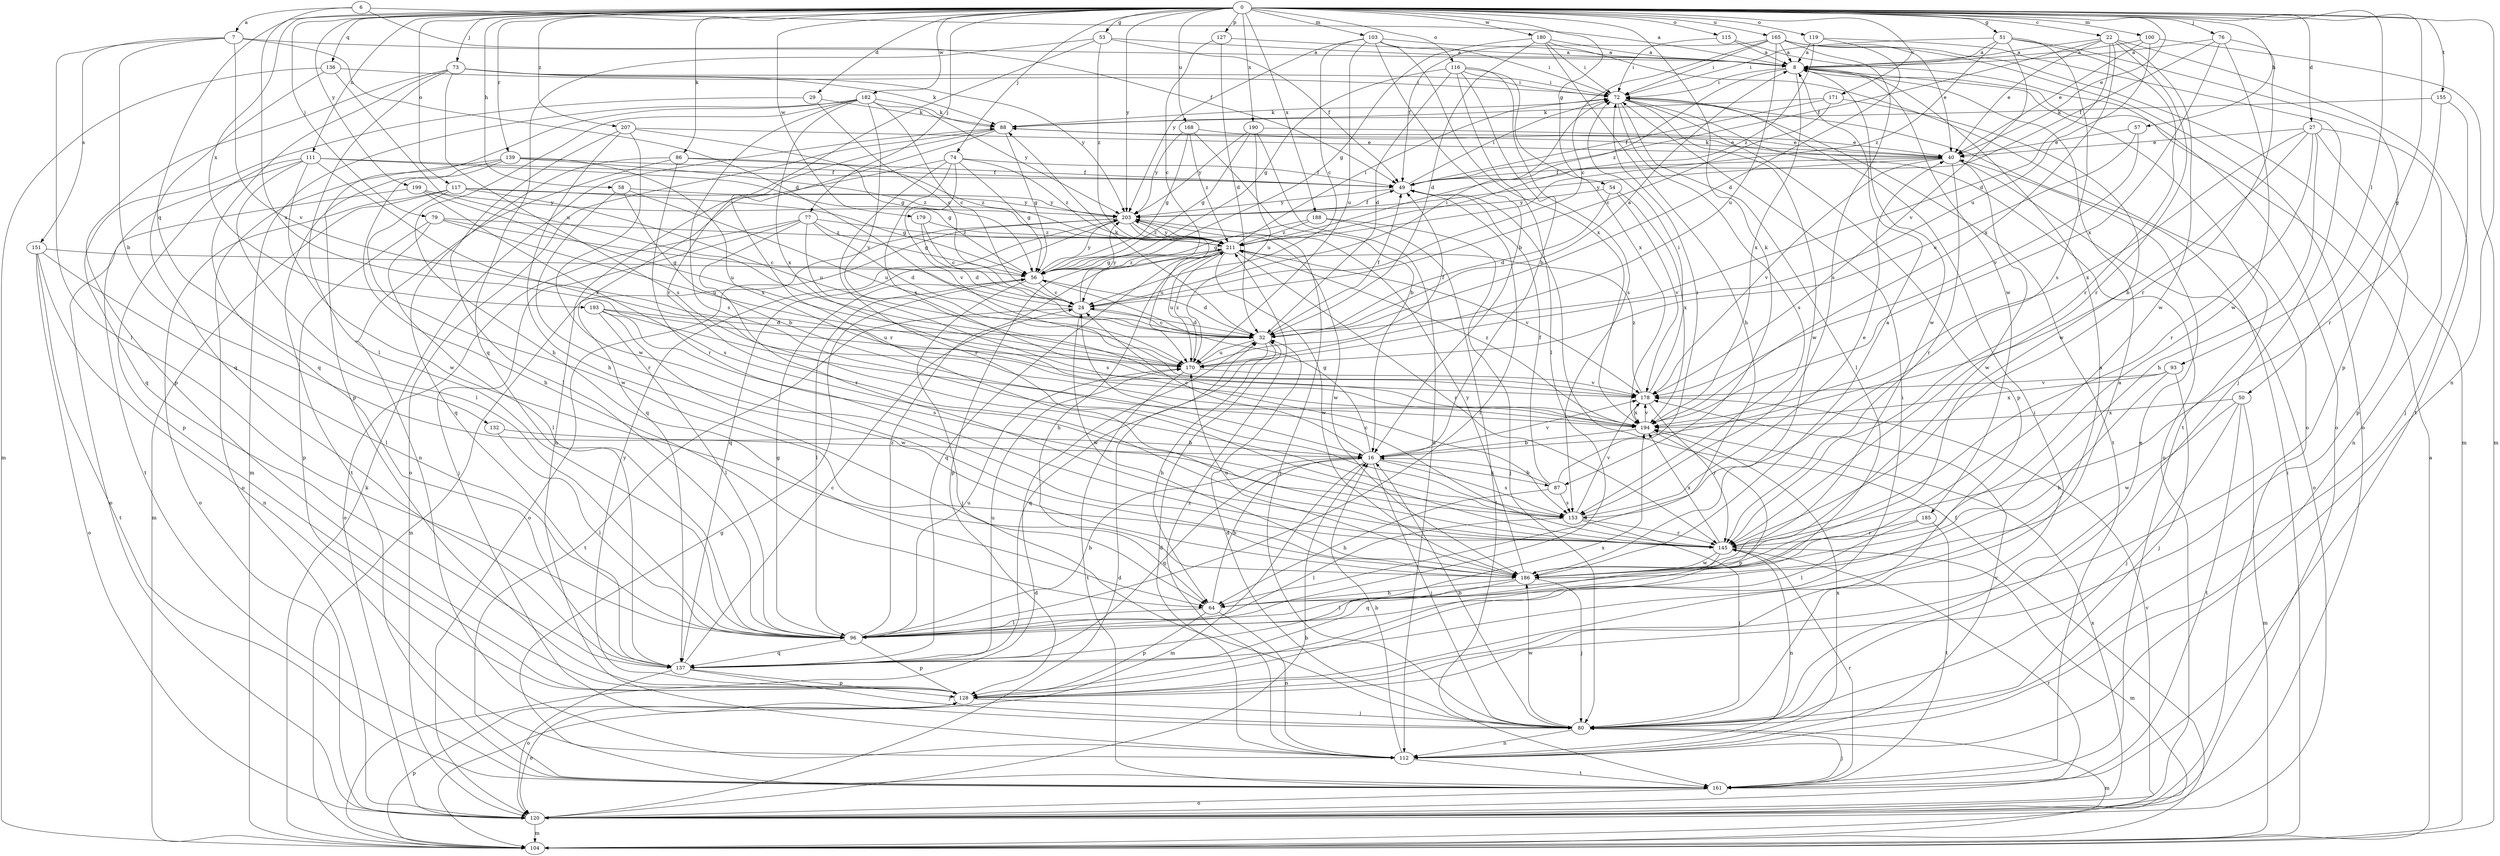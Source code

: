 strict digraph  {
0;
6;
7;
8;
16;
22;
24;
27;
29;
32;
40;
49;
50;
51;
53;
54;
56;
57;
58;
64;
72;
73;
74;
76;
77;
79;
80;
86;
87;
88;
93;
96;
100;
103;
104;
111;
112;
115;
116;
117;
119;
120;
127;
128;
132;
136;
137;
139;
145;
151;
153;
155;
161;
165;
168;
170;
171;
178;
179;
180;
182;
185;
186;
188;
190;
193;
194;
199;
203;
207;
211;
0 -> 22  [label=c];
0 -> 27  [label=d];
0 -> 29  [label=d];
0 -> 40  [label=e];
0 -> 50  [label=g];
0 -> 51  [label=g];
0 -> 53  [label=g];
0 -> 54  [label=g];
0 -> 57  [label=h];
0 -> 58  [label=h];
0 -> 73  [label=j];
0 -> 74  [label=j];
0 -> 76  [label=j];
0 -> 77  [label=j];
0 -> 79  [label=j];
0 -> 86  [label=k];
0 -> 87  [label=k];
0 -> 93  [label=l];
0 -> 100  [label=m];
0 -> 103  [label=m];
0 -> 111  [label=n];
0 -> 112  [label=n];
0 -> 115  [label=o];
0 -> 116  [label=o];
0 -> 117  [label=o];
0 -> 119  [label=o];
0 -> 127  [label=p];
0 -> 132  [label=q];
0 -> 136  [label=q];
0 -> 139  [label=r];
0 -> 155  [label=t];
0 -> 165  [label=u];
0 -> 168  [label=u];
0 -> 171  [label=v];
0 -> 179  [label=w];
0 -> 180  [label=w];
0 -> 182  [label=w];
0 -> 188  [label=x];
0 -> 190  [label=x];
0 -> 193  [label=x];
0 -> 199  [label=y];
0 -> 203  [label=y];
0 -> 207  [label=z];
6 -> 7  [label=a];
6 -> 8  [label=a];
6 -> 49  [label=f];
6 -> 194  [label=x];
7 -> 8  [label=a];
7 -> 16  [label=b];
7 -> 32  [label=d];
7 -> 96  [label=l];
7 -> 151  [label=s];
7 -> 178  [label=v];
8 -> 72  [label=i];
8 -> 161  [label=t];
8 -> 185  [label=w];
8 -> 186  [label=w];
8 -> 194  [label=x];
8 -> 211  [label=z];
16 -> 24  [label=c];
16 -> 56  [label=g];
16 -> 80  [label=j];
16 -> 87  [label=k];
16 -> 104  [label=m];
16 -> 137  [label=q];
16 -> 153  [label=s];
16 -> 178  [label=v];
22 -> 8  [label=a];
22 -> 32  [label=d];
22 -> 40  [label=e];
22 -> 49  [label=f];
22 -> 145  [label=r];
22 -> 161  [label=t];
22 -> 186  [label=w];
22 -> 194  [label=x];
24 -> 32  [label=d];
24 -> 72  [label=i];
24 -> 161  [label=t];
24 -> 186  [label=w];
24 -> 203  [label=y];
27 -> 16  [label=b];
27 -> 40  [label=e];
27 -> 64  [label=h];
27 -> 112  [label=n];
27 -> 128  [label=p];
27 -> 145  [label=r];
27 -> 194  [label=x];
29 -> 24  [label=c];
29 -> 88  [label=k];
29 -> 137  [label=q];
32 -> 8  [label=a];
32 -> 24  [label=c];
32 -> 49  [label=f];
32 -> 64  [label=h];
32 -> 88  [label=k];
32 -> 137  [label=q];
32 -> 170  [label=u];
40 -> 49  [label=f];
40 -> 88  [label=k];
40 -> 120  [label=o];
40 -> 145  [label=r];
40 -> 178  [label=v];
40 -> 186  [label=w];
40 -> 203  [label=y];
49 -> 72  [label=i];
49 -> 96  [label=l];
49 -> 203  [label=y];
50 -> 80  [label=j];
50 -> 104  [label=m];
50 -> 161  [label=t];
50 -> 186  [label=w];
50 -> 194  [label=x];
51 -> 8  [label=a];
51 -> 72  [label=i];
51 -> 128  [label=p];
51 -> 145  [label=r];
51 -> 153  [label=s];
51 -> 178  [label=v];
51 -> 211  [label=z];
53 -> 8  [label=a];
53 -> 49  [label=f];
53 -> 137  [label=q];
53 -> 145  [label=r];
53 -> 211  [label=z];
54 -> 32  [label=d];
54 -> 178  [label=v];
54 -> 194  [label=x];
54 -> 203  [label=y];
56 -> 24  [label=c];
56 -> 32  [label=d];
56 -> 80  [label=j];
56 -> 96  [label=l];
56 -> 203  [label=y];
56 -> 211  [label=z];
57 -> 40  [label=e];
57 -> 170  [label=u];
57 -> 178  [label=v];
58 -> 16  [label=b];
58 -> 145  [label=r];
58 -> 170  [label=u];
58 -> 203  [label=y];
64 -> 16  [label=b];
64 -> 96  [label=l];
64 -> 112  [label=n];
64 -> 128  [label=p];
72 -> 88  [label=k];
72 -> 96  [label=l];
72 -> 120  [label=o];
72 -> 128  [label=p];
72 -> 153  [label=s];
72 -> 161  [label=t];
72 -> 186  [label=w];
73 -> 72  [label=i];
73 -> 88  [label=k];
73 -> 96  [label=l];
73 -> 128  [label=p];
73 -> 137  [label=q];
73 -> 153  [label=s];
73 -> 203  [label=y];
74 -> 49  [label=f];
74 -> 56  [label=g];
74 -> 137  [label=q];
74 -> 145  [label=r];
74 -> 178  [label=v];
74 -> 194  [label=x];
74 -> 211  [label=z];
76 -> 8  [label=a];
76 -> 49  [label=f];
76 -> 145  [label=r];
76 -> 186  [label=w];
76 -> 194  [label=x];
77 -> 32  [label=d];
77 -> 56  [label=g];
77 -> 80  [label=j];
77 -> 120  [label=o];
77 -> 145  [label=r];
77 -> 153  [label=s];
77 -> 211  [label=z];
79 -> 24  [label=c];
79 -> 96  [label=l];
79 -> 128  [label=p];
79 -> 170  [label=u];
79 -> 211  [label=z];
80 -> 16  [label=b];
80 -> 32  [label=d];
80 -> 40  [label=e];
80 -> 72  [label=i];
80 -> 104  [label=m];
80 -> 112  [label=n];
80 -> 186  [label=w];
86 -> 49  [label=f];
86 -> 112  [label=n];
86 -> 137  [label=q];
86 -> 145  [label=r];
86 -> 211  [label=z];
87 -> 16  [label=b];
87 -> 49  [label=f];
87 -> 64  [label=h];
87 -> 72  [label=i];
87 -> 153  [label=s];
88 -> 40  [label=e];
88 -> 56  [label=g];
88 -> 112  [label=n];
88 -> 120  [label=o];
88 -> 145  [label=r];
93 -> 64  [label=h];
93 -> 80  [label=j];
93 -> 178  [label=v];
93 -> 194  [label=x];
96 -> 16  [label=b];
96 -> 56  [label=g];
96 -> 128  [label=p];
96 -> 137  [label=q];
96 -> 170  [label=u];
96 -> 211  [label=z];
100 -> 8  [label=a];
100 -> 40  [label=e];
100 -> 104  [label=m];
100 -> 170  [label=u];
103 -> 8  [label=a];
103 -> 16  [label=b];
103 -> 24  [label=c];
103 -> 72  [label=i];
103 -> 170  [label=u];
103 -> 194  [label=x];
103 -> 203  [label=y];
104 -> 8  [label=a];
104 -> 32  [label=d];
104 -> 49  [label=f];
104 -> 72  [label=i];
104 -> 88  [label=k];
104 -> 128  [label=p];
111 -> 49  [label=f];
111 -> 56  [label=g];
111 -> 96  [label=l];
111 -> 128  [label=p];
111 -> 161  [label=t];
111 -> 186  [label=w];
111 -> 194  [label=x];
112 -> 16  [label=b];
112 -> 32  [label=d];
112 -> 161  [label=t];
112 -> 178  [label=v];
112 -> 194  [label=x];
112 -> 211  [label=z];
115 -> 8  [label=a];
115 -> 72  [label=i];
115 -> 120  [label=o];
116 -> 16  [label=b];
116 -> 32  [label=d];
116 -> 56  [label=g];
116 -> 72  [label=i];
116 -> 96  [label=l];
116 -> 153  [label=s];
116 -> 194  [label=x];
117 -> 56  [label=g];
117 -> 104  [label=m];
117 -> 120  [label=o];
117 -> 170  [label=u];
117 -> 186  [label=w];
117 -> 203  [label=y];
119 -> 8  [label=a];
119 -> 32  [label=d];
119 -> 80  [label=j];
119 -> 211  [label=z];
120 -> 16  [label=b];
120 -> 32  [label=d];
120 -> 104  [label=m];
120 -> 145  [label=r];
120 -> 178  [label=v];
120 -> 194  [label=x];
127 -> 8  [label=a];
127 -> 24  [label=c];
127 -> 32  [label=d];
128 -> 8  [label=a];
128 -> 72  [label=i];
128 -> 80  [label=j];
128 -> 120  [label=o];
128 -> 203  [label=y];
132 -> 16  [label=b];
132 -> 96  [label=l];
136 -> 72  [label=i];
136 -> 104  [label=m];
136 -> 137  [label=q];
136 -> 170  [label=u];
137 -> 8  [label=a];
137 -> 24  [label=c];
137 -> 80  [label=j];
137 -> 120  [label=o];
137 -> 128  [label=p];
137 -> 170  [label=u];
137 -> 194  [label=x];
139 -> 49  [label=f];
139 -> 64  [label=h];
139 -> 120  [label=o];
139 -> 161  [label=t];
139 -> 194  [label=x];
139 -> 211  [label=z];
145 -> 24  [label=c];
145 -> 104  [label=m];
145 -> 112  [label=n];
145 -> 137  [label=q];
145 -> 186  [label=w];
145 -> 194  [label=x];
151 -> 56  [label=g];
151 -> 96  [label=l];
151 -> 112  [label=n];
151 -> 120  [label=o];
151 -> 161  [label=t];
153 -> 40  [label=e];
153 -> 80  [label=j];
153 -> 96  [label=l];
153 -> 145  [label=r];
153 -> 178  [label=v];
155 -> 80  [label=j];
155 -> 88  [label=k];
155 -> 145  [label=r];
161 -> 56  [label=g];
161 -> 80  [label=j];
161 -> 120  [label=o];
161 -> 145  [label=r];
165 -> 8  [label=a];
165 -> 24  [label=c];
165 -> 40  [label=e];
165 -> 49  [label=f];
165 -> 72  [label=i];
165 -> 104  [label=m];
165 -> 120  [label=o];
165 -> 153  [label=s];
165 -> 170  [label=u];
168 -> 16  [label=b];
168 -> 40  [label=e];
168 -> 56  [label=g];
168 -> 203  [label=y];
168 -> 211  [label=z];
170 -> 49  [label=f];
170 -> 161  [label=t];
170 -> 178  [label=v];
170 -> 211  [label=z];
171 -> 24  [label=c];
171 -> 49  [label=f];
171 -> 88  [label=k];
171 -> 186  [label=w];
178 -> 72  [label=i];
178 -> 145  [label=r];
178 -> 194  [label=x];
178 -> 211  [label=z];
179 -> 24  [label=c];
179 -> 32  [label=d];
179 -> 211  [label=z];
180 -> 8  [label=a];
180 -> 32  [label=d];
180 -> 56  [label=g];
180 -> 64  [label=h];
180 -> 72  [label=i];
180 -> 120  [label=o];
182 -> 24  [label=c];
182 -> 64  [label=h];
182 -> 88  [label=k];
182 -> 104  [label=m];
182 -> 128  [label=p];
182 -> 153  [label=s];
182 -> 178  [label=v];
182 -> 194  [label=x];
182 -> 203  [label=y];
185 -> 96  [label=l];
185 -> 145  [label=r];
185 -> 161  [label=t];
186 -> 8  [label=a];
186 -> 64  [label=h];
186 -> 80  [label=j];
186 -> 96  [label=l];
186 -> 170  [label=u];
186 -> 203  [label=y];
188 -> 56  [label=g];
188 -> 80  [label=j];
188 -> 161  [label=t];
188 -> 211  [label=z];
190 -> 40  [label=e];
190 -> 56  [label=g];
190 -> 112  [label=n];
190 -> 170  [label=u];
190 -> 203  [label=y];
193 -> 32  [label=d];
193 -> 96  [label=l];
193 -> 153  [label=s];
193 -> 170  [label=u];
193 -> 186  [label=w];
194 -> 16  [label=b];
194 -> 128  [label=p];
194 -> 178  [label=v];
194 -> 211  [label=z];
199 -> 120  [label=o];
199 -> 153  [label=s];
199 -> 170  [label=u];
199 -> 203  [label=y];
203 -> 49  [label=f];
203 -> 80  [label=j];
203 -> 104  [label=m];
203 -> 120  [label=o];
203 -> 137  [label=q];
203 -> 170  [label=u];
203 -> 186  [label=w];
203 -> 211  [label=z];
207 -> 40  [label=e];
207 -> 56  [label=g];
207 -> 64  [label=h];
207 -> 96  [label=l];
207 -> 186  [label=w];
211 -> 56  [label=g];
211 -> 64  [label=h];
211 -> 72  [label=i];
211 -> 128  [label=p];
211 -> 137  [label=q];
211 -> 145  [label=r];
211 -> 170  [label=u];
211 -> 178  [label=v];
211 -> 186  [label=w];
211 -> 203  [label=y];
}
